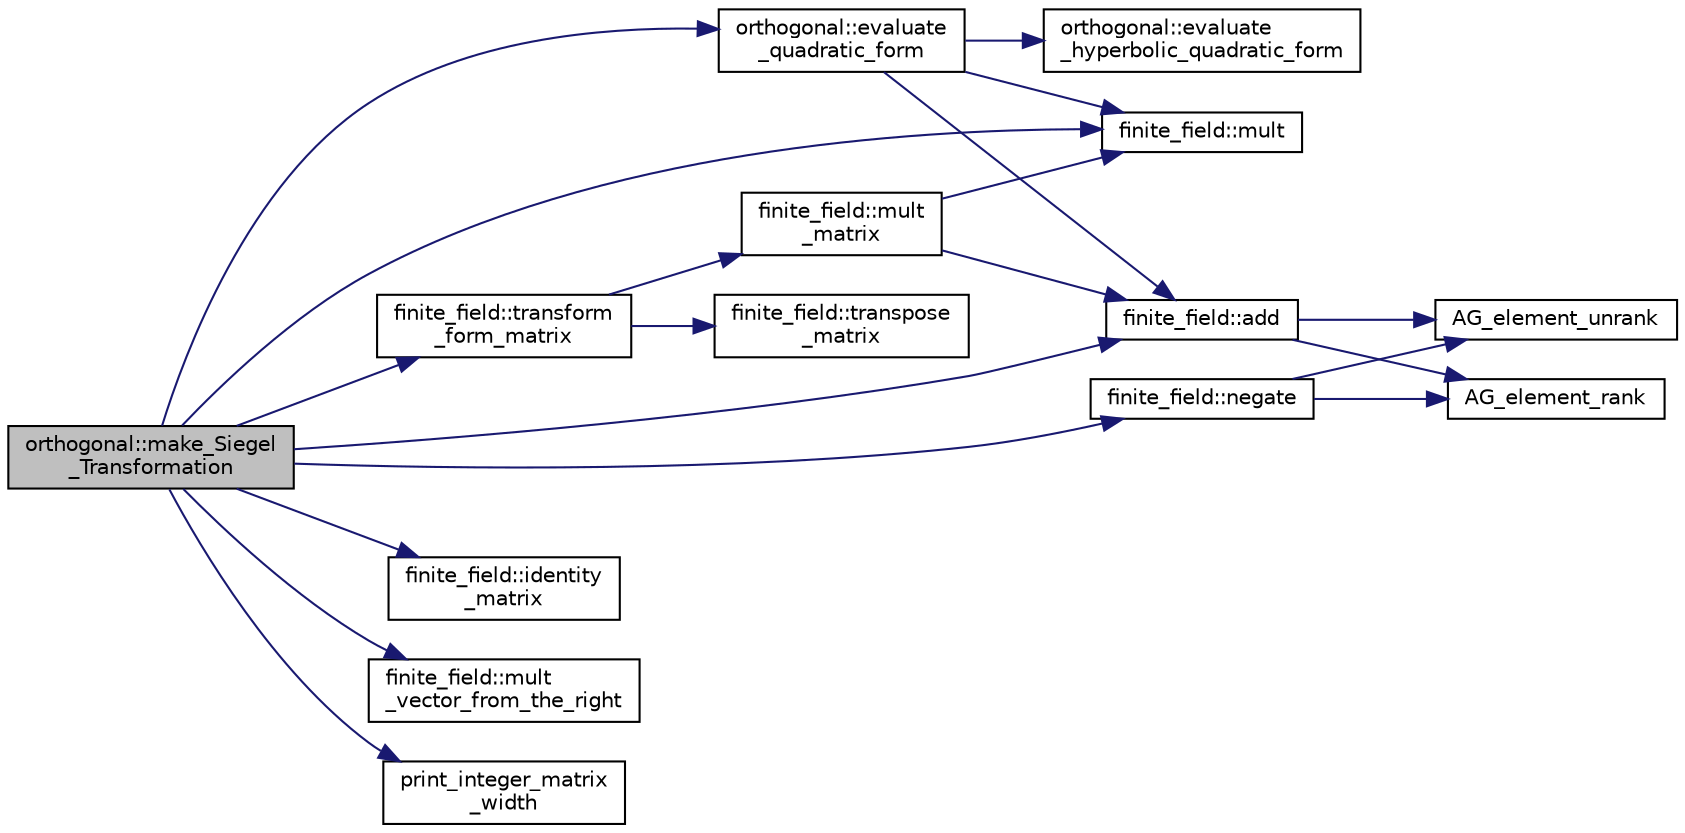 digraph "orthogonal::make_Siegel_Transformation"
{
  edge [fontname="Helvetica",fontsize="10",labelfontname="Helvetica",labelfontsize="10"];
  node [fontname="Helvetica",fontsize="10",shape=record];
  rankdir="LR";
  Node11899 [label="orthogonal::make_Siegel\l_Transformation",height=0.2,width=0.4,color="black", fillcolor="grey75", style="filled", fontcolor="black"];
  Node11899 -> Node11900 [color="midnightblue",fontsize="10",style="solid",fontname="Helvetica"];
  Node11900 [label="orthogonal::evaluate\l_quadratic_form",height=0.2,width=0.4,color="black", fillcolor="white", style="filled",URL="$d7/daa/classorthogonal.html#ad1654c2024a7cd213942ee1d0acdb82a"];
  Node11900 -> Node11901 [color="midnightblue",fontsize="10",style="solid",fontname="Helvetica"];
  Node11901 [label="orthogonal::evaluate\l_hyperbolic_quadratic_form",height=0.2,width=0.4,color="black", fillcolor="white", style="filled",URL="$d7/daa/classorthogonal.html#a4c5c5908326e2f17d3addecbe2ba9d18"];
  Node11900 -> Node11902 [color="midnightblue",fontsize="10",style="solid",fontname="Helvetica"];
  Node11902 [label="finite_field::mult",height=0.2,width=0.4,color="black", fillcolor="white", style="filled",URL="$df/d5a/classfinite__field.html#a24fb5917aa6d4d656fd855b7f44a13b0"];
  Node11900 -> Node11903 [color="midnightblue",fontsize="10",style="solid",fontname="Helvetica"];
  Node11903 [label="finite_field::add",height=0.2,width=0.4,color="black", fillcolor="white", style="filled",URL="$df/d5a/classfinite__field.html#a8f12328a27500f3c7be0c849ebbc9d14"];
  Node11903 -> Node11904 [color="midnightblue",fontsize="10",style="solid",fontname="Helvetica"];
  Node11904 [label="AG_element_unrank",height=0.2,width=0.4,color="black", fillcolor="white", style="filled",URL="$d4/d67/geometry_8h.html#a4a33b86c87b2879b97cfa1327abe2885"];
  Node11903 -> Node11905 [color="midnightblue",fontsize="10",style="solid",fontname="Helvetica"];
  Node11905 [label="AG_element_rank",height=0.2,width=0.4,color="black", fillcolor="white", style="filled",URL="$d4/d67/geometry_8h.html#ab2ac908d07dd8038fd996e26bdc75c17"];
  Node11899 -> Node11906 [color="midnightblue",fontsize="10",style="solid",fontname="Helvetica"];
  Node11906 [label="finite_field::identity\l_matrix",height=0.2,width=0.4,color="black", fillcolor="white", style="filled",URL="$df/d5a/classfinite__field.html#a4688997f80b8721560bccec986c23413"];
  Node11899 -> Node11907 [color="midnightblue",fontsize="10",style="solid",fontname="Helvetica"];
  Node11907 [label="finite_field::mult\l_vector_from_the_right",height=0.2,width=0.4,color="black", fillcolor="white", style="filled",URL="$df/d5a/classfinite__field.html#a7a6de59441b867aac84f3f0c711a851a"];
  Node11899 -> Node11902 [color="midnightblue",fontsize="10",style="solid",fontname="Helvetica"];
  Node11899 -> Node11903 [color="midnightblue",fontsize="10",style="solid",fontname="Helvetica"];
  Node11899 -> Node11908 [color="midnightblue",fontsize="10",style="solid",fontname="Helvetica"];
  Node11908 [label="finite_field::negate",height=0.2,width=0.4,color="black", fillcolor="white", style="filled",URL="$df/d5a/classfinite__field.html#aa9d798298f25d4a9262b5bc5f1733e31"];
  Node11908 -> Node11904 [color="midnightblue",fontsize="10",style="solid",fontname="Helvetica"];
  Node11908 -> Node11905 [color="midnightblue",fontsize="10",style="solid",fontname="Helvetica"];
  Node11899 -> Node11909 [color="midnightblue",fontsize="10",style="solid",fontname="Helvetica"];
  Node11909 [label="print_integer_matrix\l_width",height=0.2,width=0.4,color="black", fillcolor="white", style="filled",URL="$d5/db4/io__and__os_8h.html#aa78f3e73fc2179251bd15adbcc31573f"];
  Node11899 -> Node11910 [color="midnightblue",fontsize="10",style="solid",fontname="Helvetica"];
  Node11910 [label="finite_field::transform\l_form_matrix",height=0.2,width=0.4,color="black", fillcolor="white", style="filled",URL="$df/d5a/classfinite__field.html#a6a5307b138cc307ed5c9077e49a7b748"];
  Node11910 -> Node11911 [color="midnightblue",fontsize="10",style="solid",fontname="Helvetica"];
  Node11911 [label="finite_field::transpose\l_matrix",height=0.2,width=0.4,color="black", fillcolor="white", style="filled",URL="$df/d5a/classfinite__field.html#ada37d61256296777bbc4104bdcf87116"];
  Node11910 -> Node11912 [color="midnightblue",fontsize="10",style="solid",fontname="Helvetica"];
  Node11912 [label="finite_field::mult\l_matrix",height=0.2,width=0.4,color="black", fillcolor="white", style="filled",URL="$df/d5a/classfinite__field.html#a48517f15dfd7b21c37e0975855f1ada2"];
  Node11912 -> Node11903 [color="midnightblue",fontsize="10",style="solid",fontname="Helvetica"];
  Node11912 -> Node11902 [color="midnightblue",fontsize="10",style="solid",fontname="Helvetica"];
}
